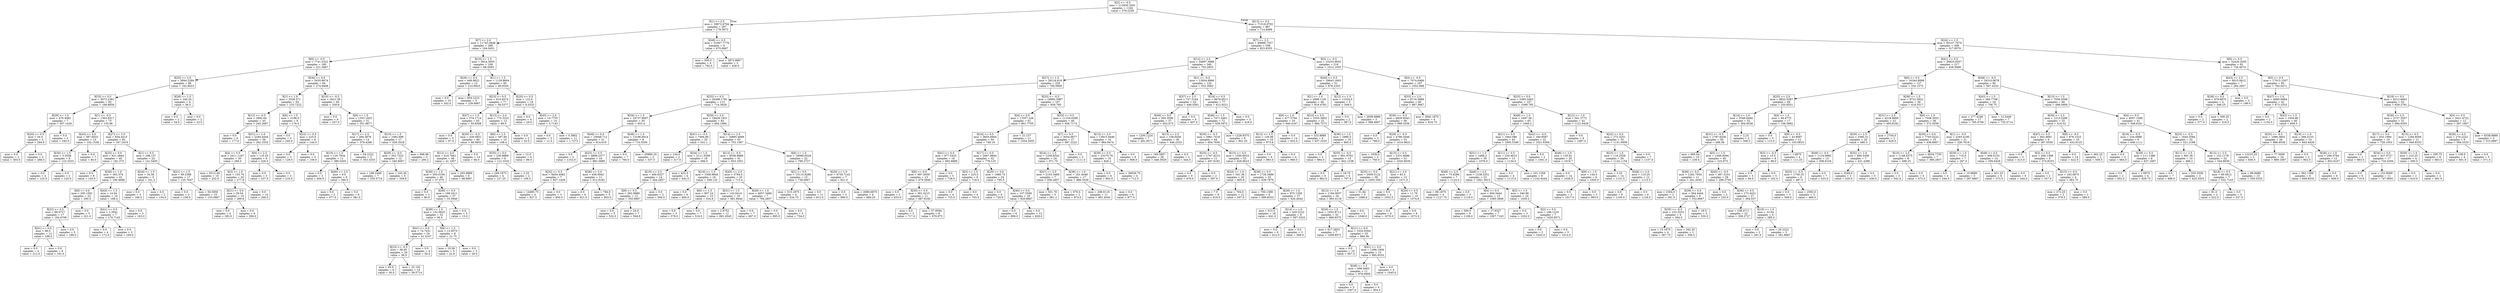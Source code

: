 digraph Tree {
node [shape=box] ;
0 [label="X[2] <= -0.5\nmse = 112830.3261\nsamples = 1164\nvalue = 578.2259"] ;
1 [label="X[1] <= 2.5\nmse = 19872.6704\nsamples = 297\nvalue = 179.3973"] ;
0 -> 1 [labeldistance=2.5, labelangle=45, headlabel="True"] ;
2 [label="X[7] <= 2.0\nmse = 11745.0848\nsamples = 288\nvalue = 164.0451"] ;
1 -> 2 ;
3 [label="X[0] <= -0.5\nmse = 7741.5322\nsamples = 180\nvalue = 221.3667"] ;
2 -> 3 ;
4 [label="X[25] <= 2.0\nmse = 3694.2284\nsamples = 86\nvalue = 162.8023"] ;
3 -> 4 ;
5 [label="X[33] <= 0.5\nmse = 3072.2381\nsamples = 82\nvalue = 168.8659"] ;
4 -> 5 ;
6 [label="X[29] <= 1.0\nmse = 470.4082\nsamples = 7\nvalue = 307.1429"] ;
5 -> 6 ;
7 [label="X[20] <= 0.5\nmse = 54.0\nsamples = 5\nvalue = 294.0"] ;
6 -> 7 ;
8 [label="mse = 0.0\nsamples = 2\nvalue = 303.0"] ;
7 -> 8 ;
9 [label="mse = 0.0\nsamples = 3\nvalue = 288.0"] ;
7 -> 9 ;
10 [label="mse = 0.0\nsamples = 2\nvalue = 340.0"] ;
6 -> 10 ;
11 [label="X[1] <= -0.5\nmse = 1363.9317\nsamples = 75\nvalue = 155.96"] ;
5 -> 11 ;
12 [label="X[43] <= 0.0\nmse = 387.0533\nsamples = 13\nvalue = 102.1538"] ;
11 -> 12 ;
13 [label="X[34] <= 1.5\nmse = 5.5556\nsamples = 6\nvalue = 123.3333"] ;
12 -> 13 ;
14 [label="mse = 0.0\nsamples = 4\nvalue = 125.0"] ;
13 -> 14 ;
15 [label="mse = 0.0\nsamples = 2\nvalue = 120.0"] ;
13 -> 15 ;
16 [label="mse = 0.0\nsamples = 7\nvalue = 84.0"] ;
12 -> 16 ;
17 [label="X[27] <= 2.5\nmse = 834.4415\nsamples = 62\nvalue = 167.2419"] ;
11 -> 17 ;
18 [label="X[25] <= 0.0\nmse = 621.4844\nsamples = 40\nvalue = 181.375"] ;
17 -> 18 ;
19 [label="mse = 0.0\nsamples = 8\nvalue = 145.0"] ;
18 -> 19 ;
20 [label="X[38] <= 1.0\nmse = 363.374\nsamples = 32\nvalue = 190.4688"] ;
18 -> 20 ;
21 [label="X[9] <= 0.0\nmse = 200.1591\nsamples = 22\nvalue = 200.5"] ;
20 -> 21 ;
22 [label="X[22] <= 0.5\nmse = 99.0727\nsamples = 17\nvalue = 194.4706"] ;
21 -> 22 ;
23 [label="X[41] <= 0.0\nmse = 98.0\nsamples = 12\nvalue = 198.0"] ;
22 -> 23 ;
24 [label="mse = 0.0\nsamples = 4\nvalue = 212.0"] ;
23 -> 24 ;
25 [label="mse = 0.0\nsamples = 8\nvalue = 191.0"] ;
23 -> 25 ;
26 [label="mse = 0.0\nsamples = 5\nvalue = 186.0"] ;
22 -> 26 ;
27 [label="mse = 0.0\nsamples = 5\nvalue = 221.0"] ;
21 -> 27 ;
28 [label="X[43] <= 1.5\nmse = 14.04\nsamples = 10\nvalue = 168.4"] ;
20 -> 28 ;
29 [label="X[41] <= 0.5\nmse = 2.2041\nsamples = 7\nvalue = 170.7143"] ;
28 -> 29 ;
30 [label="mse = 0.0\nsamples = 4\nvalue = 172.0"] ;
29 -> 30 ;
31 [label="mse = 0.0\nsamples = 3\nvalue = 169.0"] ;
29 -> 31 ;
32 [label="mse = 0.0\nsamples = 3\nvalue = 163.0"] ;
28 -> 32 ;
33 [label="X[1] <= 0.5\nmse = 198.157\nsamples = 22\nvalue = 141.5455"] ;
17 -> 33 ;
34 [label="X[44] <= 1.5\nmse = 34.56\nsamples = 5\nvalue = 161.2"] ;
33 -> 34 ;
35 [label="mse = 0.0\nsamples = 3\nvalue = 166.0"] ;
34 -> 35 ;
36 [label="mse = 0.0\nsamples = 2\nvalue = 154.0"] ;
34 -> 36 ;
37 [label="X[21] <= 1.5\nmse = 99.2388\nsamples = 17\nvalue = 135.7647"] ;
33 -> 37 ;
38 [label="mse = 0.0\nsamples = 2\nvalue = 156.0"] ;
37 -> 38 ;
39 [label="mse = 50.5956\nsamples = 15\nvalue = 133.0667"] ;
37 -> 39 ;
40 [label="X[28] <= 1.5\nmse = 240.25\nsamples = 4\nvalue = 38.5"] ;
4 -> 40 ;
41 [label="mse = 0.0\nsamples = 2\nvalue = 54.0"] ;
40 -> 41 ;
42 [label="mse = 0.0\nsamples = 2\nvalue = 23.0"] ;
40 -> 42 ;
43 [label="X[36] <= 0.0\nmse = 5435.6674\nsamples = 94\nvalue = 274.9468"] ;
3 -> 43 ;
44 [label="X[1] <= 1.0\nmse = 3526.571\nsamples = 54\nvalue = 233.7222"] ;
43 -> 44 ;
45 [label="X[12] <= -0.5\nmse = 2992.64\nsamples = 45\nvalue = 245.2667"] ;
44 -> 45 ;
46 [label="mse = 0.0\nsamples = 9\nvalue = 177.0"] ;
45 -> 46 ;
47 [label="X[31] <= 2.0\nmse = 2284.4444\nsamples = 36\nvalue = 262.3333"] ;
45 -> 47 ;
48 [label="X[4] <= 0.5\nmse = 2411.1167\nsamples = 30\nvalue = 269.5"] ;
47 -> 48 ;
49 [label="mse = 6512.49\nsamples = 10\nvalue = 252.9"] ;
48 -> 49 ;
50 [label="X[3] <= 1.0\nmse = 153.76\nsamples = 20\nvalue = 277.8"] ;
48 -> 50 ;
51 [label="X[21] <= 0.0\nmse = 29.04\nsamples = 10\nvalue = 289.6"] ;
50 -> 51 ;
52 [label="mse = 0.0\nsamples = 4\nvalue = 283.0"] ;
51 -> 52 ;
53 [label="mse = 0.0\nsamples = 6\nvalue = 294.0"] ;
51 -> 53 ;
54 [label="mse = 0.0\nsamples = 10\nvalue = 266.0"] ;
50 -> 54 ;
55 [label="X[6] <= 2.5\nmse = 110.25\nsamples = 6\nvalue = 226.5"] ;
47 -> 55 ;
56 [label="mse = 0.0\nsamples = 3\nvalue = 237.0"] ;
55 -> 56 ;
57 [label="mse = 0.0\nsamples = 3\nvalue = 216.0"] ;
55 -> 57 ;
58 [label="X[6] <= 1.5\nmse = 2198.0\nsamples = 9\nvalue = 176.0"] ;
44 -> 58 ;
59 [label="mse = 0.0\nsamples = 3\nvalue = 240.0"] ;
58 -> 59 ;
60 [label="X[22] <= 0.5\nmse = 225.0\nsamples = 6\nvalue = 144.0"] ;
58 -> 60 ;
61 [label="mse = 0.0\nsamples = 3\nvalue = 129.0"] ;
60 -> 61 ;
62 [label="mse = 0.0\nsamples = 3\nvalue = 159.0"] ;
60 -> 62 ;
63 [label="X[10] <= -0.5\nmse = 2621.39\nsamples = 40\nvalue = 330.6"] ;
43 -> 63 ;
64 [label="mse = 0.0\nsamples = 9\nvalue = 257.0"] ;
63 -> 64 ;
65 [label="X[6] <= 1.5\nmse = 1353.1925\nsamples = 31\nvalue = 351.9677"] ;
63 -> 65 ;
66 [label="X[17] <= 2.5\nmse = 294.3878\nsamples = 14\nvalue = 379.4286"] ;
65 -> 66 ;
67 [label="X[10] <= 1.5\nmse = 120.7934\nsamples = 11\nvalue = 386.5455"] ;
66 -> 67 ;
68 [label="mse = 0.0\nsamples = 3\nvalue = 404.0"] ;
67 -> 68 ;
69 [label="X[46] <= 2.5\nmse = 9.0\nsamples = 8\nvalue = 380.0"] ;
67 -> 69 ;
70 [label="mse = 9.0\nsamples = 2\nvalue = 377.0"] ;
69 -> 70 ;
71 [label="mse = 5.0\nsamples = 6\nvalue = 381.0"] ;
69 -> 71 ;
72 [label="mse = 64.2222\nsamples = 3\nvalue = 353.3333"] ;
66 -> 72 ;
73 [label="X[10] <= 1.5\nmse = 1092.699\nsamples = 17\nvalue = 329.3529"] ;
65 -> 73 ;
74 [label="X[29] <= -0.5\nmse = 352.7222\nsamples = 12\nvalue = 345.6667"] ;
73 -> 74 ;
75 [label="mse = 186.2449\nsamples = 7\nvalue = 335.5714"] ;
74 -> 75 ;
76 [label="mse = 243.36\nsamples = 5\nvalue = 359.8"] ;
74 -> 76 ;
77 [label="mse = 696.96\nsamples = 5\nvalue = 290.2"] ;
73 -> 77 ;
78 [label="X[10] <= 1.5\nmse = 3814.3055\nsamples = 108\nvalue = 68.5093"] ;
2 -> 78 ;
79 [label="X[26] <= 0.0\nmse = 448.9822\nsamples = 13\nvalue = 210.6923"] ;
78 -> 79 ;
80 [label="mse = 0.0\nsamples = 10\nvalue = 202.0"] ;
79 -> 80 ;
81 [label="mse = 854.2222\nsamples = 3\nvalue = 239.6667"] ;
79 -> 81 ;
82 [label="X[1] <= 1.5\nmse = 1129.8604\nsamples = 95\nvalue = 49.0526"] ;
78 -> 82 ;
83 [label="X[23] <= 0.5\nmse = 910.4574\nsamples = 77\nvalue = 58.3377"] ;
82 -> 83 ;
84 [label="X[47] <= 1.0\nmse = 574.1714\nsamples = 65\nvalue = 50.8308"] ;
83 -> 84 ;
85 [label="mse = 0.0\nsamples = 5\nvalue = 97.0"] ;
84 -> 85 ;
86 [label="X[29] <= -0.5\nmse = 429.5831\nsamples = 60\nvalue = 46.9833"] ;
84 -> 86 ;
87 [label="X[12] <= 0.0\nmse = 416.7661\nsamples = 46\nvalue = 41.1957"] ;
86 -> 87 ;
88 [label="X[39] <= 1.0\nmse = 305.0194\nsamples = 40\nvalue = 37.075"] ;
87 -> 88 ;
89 [label="mse = 0.0\nsamples = 3\nvalue = 80.0"] ;
88 -> 89 ;
90 [label="X[46] <= 0.5\nmse = 168.2411\nsamples = 37\nvalue = 33.5946"] ;
88 -> 90 ;
91 [label="X[38] <= 1.0\nmse = 132.0625\nsamples = 32\nvalue = 36.5"] ;
90 -> 91 ;
92 [label="X[41] <= 0.0\nmse = 74.7431\nsamples = 24\nvalue = 41.4167"] ;
91 -> 92 ;
93 [label="X[23] <= -0.5\nmse = 38.65\nsamples = 20\nvalue = 38.5"] ;
92 -> 93 ;
94 [label="mse = 45.0\nsamples = 6\nvalue = 36.0"] ;
93 -> 94 ;
95 [label="mse = 32.102\nsamples = 14\nvalue = 39.5714"] ;
93 -> 95 ;
96 [label="mse = 0.0\nsamples = 4\nvalue = 56.0"] ;
92 -> 96 ;
97 [label="X[6] <= 1.5\nmse = 13.9375\nsamples = 8\nvalue = 21.75"] ;
91 -> 97 ;
98 [label="mse = 19.36\nsamples = 5\nvalue = 22.8"] ;
97 -> 98 ;
99 [label="mse = 0.0\nsamples = 3\nvalue = 20.0"] ;
97 -> 99 ;
100 [label="mse = 0.0\nsamples = 5\nvalue = 15.0"] ;
90 -> 100 ;
101 [label="mse = 293.8889\nsamples = 6\nvalue = 68.6667"] ;
87 -> 101 ;
102 [label="mse = 0.0\nsamples = 14\nvalue = 66.0"] ;
86 -> 102 ;
103 [label="X[13] <= 2.0\nmse = 773.3333\nsamples = 12\nvalue = 99.0"] ;
83 -> 103 ;
104 [label="X[6] <= 1.5\nmse = 397.84\nsamples = 10\nvalue = 108.4"] ;
103 -> 104 ;
105 [label="X[35] <= 0.0\nmse = 236.8889\nsamples = 6\nvalue = 121.3333"] ;
104 -> 105 ;
106 [label="mse = 249.1875\nsamples = 4\nvalue = 127.25"] ;
105 -> 106 ;
107 [label="mse = 2.25\nsamples = 2\nvalue = 109.5"] ;
105 -> 107 ;
108 [label="mse = 12.0\nsamples = 4\nvalue = 89.0"] ;
104 -> 108 ;
109 [label="mse = 0.0\nsamples = 2\nvalue = 52.0"] ;
103 -> 109 ;
110 [label="X[20] <= 0.5\nmse = 122.0\nsamples = 18\nvalue = 9.3333"] ;
82 -> 110 ;
111 [label="mse = 0.0\nsamples = 4\nvalue = 29.0"] ;
110 -> 111 ;
112 [label="X[45] <= 2.0\nmse = 14.7755\nsamples = 14\nvalue = 3.7143"] ;
110 -> 112 ;
113 [label="mse = 0.0\nsamples = 3\nvalue = 11.0"] ;
112 -> 113 ;
114 [label="mse = 0.3802\nsamples = 11\nvalue = 1.7273"] ;
112 -> 114 ;
115 [label="X[49] <= 0.5\nmse = 31067.7778\nsamples = 9\nvalue = 670.6667"] ;
1 -> 115 ;
116 [label="mse = 500.0\nsamples = 6\nvalue = 792.0"] ;
115 -> 116 ;
117 [label="mse = 3872.6667\nsamples = 3\nvalue = 428.0"] ;
115 -> 117 ;
118 [label="X[13] <= 0.5\nmse = 71518.9702\nsamples = 867\nvalue = 714.8489"] ;
0 -> 118 [labeldistance=2.5, labelangle=-45, headlabel="False"] ;
119 [label="X[7] <= 2.5\nmse = 49986.7557\nsamples = 558\nvalue = 823.9355"] ;
118 -> 119 ;
120 [label="X[12] <= 2.5\nmse = 34997.3686\nsamples = 340\nvalue = 703.2853"] ;
119 -> 120 ;
121 [label="X[27] <= 1.5\nmse = 28124.819\nsamples = 220\nvalue = 785.0909"] ;
120 -> 121 ;
122 [label="X[25] <= 0.5\nmse = 26496.1781\nsamples = 113\nvalue = 714.3628"] ;
121 -> 122 ;
123 [label="X[34] <= 1.5\nmse = 19737.9067\nsamples = 30\nvalue = 853.4"] ;
122 -> 123 ;
124 [label="X[48] <= 0.0\nmse = 10048.712\nsamples = 21\nvalue = 914.619"] ;
123 -> 124 ;
125 [label="mse = 0.0\nsamples = 3\nvalue = 1102.0"] ;
124 -> 125 ;
126 [label="X[23] <= 0.5\nmse = 4896.2377\nsamples = 18\nvalue = 883.3889"] ;
124 -> 126 ;
127 [label="X[32] <= 0.5\nmse = 8404.4082\nsamples = 7\nvalue = 837.1429"] ;
126 -> 127 ;
128 [label="mse = 14490.75\nsamples = 4\nvalue = 827.5"] ;
127 -> 128 ;
129 [label="mse = 0.0\nsamples = 3\nvalue = 850.0"] ;
127 -> 129 ;
130 [label="X[36] <= 2.0\nmse = 436.6942\nsamples = 11\nvalue = 912.8182"] ;
126 -> 130 ;
131 [label="mse = 0.0\nsamples = 6\nvalue = 921.0"] ;
130 -> 131 ;
132 [label="mse = 784.0\nsamples = 5\nvalue = 903.0"] ;
130 -> 132 ;
133 [label="X[49] <= 1.0\nmse = 13196.6914\nsamples = 9\nvalue = 710.5556"] ;
123 -> 133 ;
134 [label="mse = 0.0\nsamples = 7\nvalue = 760.0"] ;
133 -> 134 ;
135 [label="mse = 20880.25\nsamples = 2\nvalue = 537.5"] ;
133 -> 135 ;
136 [label="X[29] <= 2.0\nmse = 19426.1931\nsamples = 83\nvalue = 664.1084"] ;
122 -> 136 ;
137 [label="X[41] <= -0.5\nmse = 7494.89\nsamples = 20\nvalue = 541.1"] ;
136 -> 137 ;
138 [label="mse = 144.0\nsamples = 2\nvalue = 317.0"] ;
137 -> 138 ;
139 [label="X[34] <= 1.5\nmse = 2111.5556\nsamples = 18\nvalue = 566.0"] ;
137 -> 139 ;
140 [label="X[19] <= 2.5\nmse = 469.6327\nsamples = 14\nvalue = 544.2857"] ;
139 -> 140 ;
141 [label="X[9] <= 0.5\nmse = 262.8889\nsamples = 12\nvalue = 550.6667"] ;
140 -> 141 ;
142 [label="mse = 0.0\nsamples = 5\nvalue = 532.0"] ;
141 -> 142 ;
143 [label="mse = 24.0\nsamples = 7\nvalue = 564.0"] ;
141 -> 143 ;
144 [label="mse = 0.0\nsamples = 2\nvalue = 506.0"] ;
140 -> 144 ;
145 [label="mse = 432.0\nsamples = 4\nvalue = 642.0"] ;
139 -> 145 ;
146 [label="X[14] <= 2.0\nmse = 16885.4669\nsamples = 63\nvalue = 703.1587"] ;
136 -> 146 ;
147 [label="X[13] <= -0.5\nmse = 8558.8888\nsamples = 41\nvalue = 653.1951"] ;
146 -> 147 ;
148 [label="X[19] <= 1.0\nmse = 1506.9844\nsamples = 16\nvalue = 559.125"] ;
147 -> 148 ;
149 [label="mse = 0.0\nsamples = 6\nvalue = 600.0"] ;
148 -> 149 ;
150 [label="X[6] <= 1.5\nmse = 807.24\nsamples = 10\nvalue = 534.6"] ;
148 -> 150 ;
151 [label="mse = 0.0\nsamples = 3\nvalue = 578.0"] ;
150 -> 151 ;
152 [label="mse = 0.0\nsamples = 7\nvalue = 516.0"] ;
150 -> 152 ;
153 [label="X[45] <= 2.0\nmse = 3784.0\nsamples = 25\nvalue = 713.4"] ;
147 -> 153 ;
154 [label="X[31] <= 1.5\nmse = 143.9414\nsamples = 18\nvalue = 681.9444"] ;
153 -> 154 ;
155 [label="mse = 2.9752\nsamples = 11\nvalue = 691.4545"] ;
154 -> 155 ;
156 [label="mse = 0.0\nsamples = 7\nvalue = 667.0"] ;
154 -> 156 ;
157 [label="X[49] <= 1.0\nmse = 4057.3469\nsamples = 7\nvalue = 794.2857"] ;
153 -> 157 ;
158 [label="mse = 0.0\nsamples = 2\nvalue = 895.0"] ;
157 -> 158 ;
159 [label="mse = 0.0\nsamples = 5\nvalue = 754.0"] ;
157 -> 159 ;
160 [label="X[6] <= 1.5\nmse = 19080.6529\nsamples = 22\nvalue = 796.2727"] ;
146 -> 160 ;
161 [label="X[1] <= 0.0\nmse = 15115.9289\nsamples = 15\nvalue = 738.0667"] ;
160 -> 161 ;
162 [label="mse = 315.1875\nsamples = 4\nvalue = 534.75"] ;
161 -> 162 ;
163 [label="mse = 0.0\nsamples = 11\nvalue = 812.0"] ;
161 -> 163 ;
164 [label="X[20] <= 1.0\nmse = 4759.7143\nsamples = 7\nvalue = 921.0"] ;
160 -> 164 ;
165 [label="mse = 0.0\nsamples = 3\nvalue = 990.0"] ;
164 -> 165 ;
166 [label="mse = 2080.6875\nsamples = 4\nvalue = 869.25"] ;
164 -> 166 ;
167 [label="X[25] <= -0.5\nmse = 18982.5987\nsamples = 107\nvalue = 859.785"] ;
121 -> 167 ;
168 [label="X[4] <= 0.0\nmse = 17057.226\nsamples = 61\nvalue = 801.7705"] ;
167 -> 168 ;
169 [label="X[24] <= 0.5\nmse = 3655.6944\nsamples = 50\nvalue = 746.16"] ;
168 -> 169 ;
170 [label="X[41] <= 0.0\nmse = 977.5432\nsamples = 18\nvalue = 692.8889"] ;
169 -> 170 ;
171 [label="X[9] <= 0.0\nmse = 697.0059\nsamples = 13\nvalue = 679.3846"] ;
170 -> 171 ;
172 [label="mse = 0.0\nsamples = 2\nvalue = 633.0"] ;
171 -> 172 ;
173 [label="X[35] <= 0.5\nmse = 361.4215\nsamples = 11\nvalue = 687.8182"] ;
171 -> 173 ;
174 [label="mse = 0.0\nsamples = 3\nvalue = 717.0"] ;
173 -> 174 ;
175 [label="mse = 57.8594\nsamples = 8\nvalue = 676.875"] ;
173 -> 175 ;
176 [label="mse = 0.0\nsamples = 5\nvalue = 728.0"] ;
170 -> 176 ;
177 [label="X[17] <= 0.5\nmse = 2667.9844\nsamples = 32\nvalue = 776.125"] ;
169 -> 177 ;
178 [label="X[3] <= 1.5\nmse = 225.0\nsamples = 8\nvalue = 718.0"] ;
177 -> 178 ;
179 [label="mse = 0.0\nsamples = 4\nvalue = 733.0"] ;
178 -> 179 ;
180 [label="mse = 0.0\nsamples = 4\nvalue = 703.0"] ;
178 -> 180 ;
181 [label="X[29] <= 0.0\nmse = 1980.75\nsamples = 24\nvalue = 795.5"] ;
177 -> 181 ;
182 [label="mse = 0.0\nsamples = 6\nvalue = 720.0"] ;
181 -> 182 ;
183 [label="X[40] <= 0.5\nmse = 107.5556\nsamples = 18\nvalue = 820.6667"] ;
181 -> 183 ;
184 [label="mse = 0.0\nsamples = 6\nvalue = 806.0"] ;
183 -> 184 ;
185 [label="mse = 0.0\nsamples = 12\nvalue = 828.0"] ;
183 -> 185 ;
186 [label="mse = 21.157\nsamples = 11\nvalue = 1054.5455"] ;
168 -> 186 ;
187 [label="X[33] <= 0.5\nmse = 11154.0288\nsamples = 46\nvalue = 936.7174"] ;
167 -> 187 ;
188 [label="X[7] <= 0.5\nmse = 3034.9877\nsamples = 27\nvalue = 987.2222"] ;
187 -> 188 ;
189 [label="X[24] <= 1.5\nmse = 1259.8542\nsamples = 24\nvalue = 971.75"] ;
188 -> 189 ;
190 [label="X[47] <= 2.5\nmse = 2103.3469\nsamples = 7\nvalue = 936.2857"] ;
189 -> 190 ;
191 [label="mse = 501.76\nsamples = 5\nvalue = 961.2"] ;
190 -> 191 ;
192 [label="mse = 676.0\nsamples = 2\nvalue = 874.0"] ;
190 -> 192 ;
193 [label="X[38] <= 1.0\nmse = 181.4048\nsamples = 17\nvalue = 986.3529"] ;
189 -> 193 ;
194 [label="mse = 206.6116\nsamples = 11\nvalue = 991.4545"] ;
193 -> 194 ;
195 [label="mse = 0.0\nsamples = 6\nvalue = 977.0"] ;
193 -> 195 ;
196 [label="mse = 0.0\nsamples = 3\nvalue = 1111.0"] ;
188 -> 196 ;
197 [label="X[15] <= 2.0\nmse = 13915.9446\nsamples = 19\nvalue = 864.9474"] ;
187 -> 197 ;
198 [label="X[39] <= 0.5\nmse = 23270.76\nsamples = 10\nvalue = 826.2"] ;
197 -> 198 ;
199 [label="mse = 0.0\nsamples = 6\nvalue = 902.0"] ;
198 -> 199 ;
200 [label="mse = 36630.75\nsamples = 4\nvalue = 712.5"] ;
198 -> 200 ;
201 [label="mse = 0.0\nsamples = 9\nvalue = 908.0"] ;
197 -> 201 ;
202 [label="X[1] <= -0.5\nmse = 12834.9966\nsamples = 120\nvalue = 553.3083"] ;
120 -> 202 ;
203 [label="X[37] <= 2.5\nmse = 727.3164\nsamples = 43\nvalue = 446.5581"] ;
202 -> 203 ;
204 [label="X[49] <= 0.5\nmse = 550.3506\nsamples = 37\nvalue = 452.973"] ;
203 -> 204 ;
205 [label="mse = 1200.1224\nsamples = 7\nvalue = 481.8571"] ;
204 -> 205 ;
206 [label="X[15] <= 2.0\nmse = 158.6456\nsamples = 30\nvalue = 446.2333"] ;
204 -> 206 ;
207 [label="mse = 169.5957\nsamples = 28\nvalue = 446.3929"] ;
206 -> 207 ;
208 [label="mse = 0.0\nsamples = 2\nvalue = 444.0"] ;
206 -> 208 ;
209 [label="mse = 0.0\nsamples = 6\nvalue = 407.0"] ;
203 -> 209 ;
210 [label="X[18] <= 0.5\nmse = 9678.8511\nsamples = 77\nvalue = 612.9221"] ;
202 -> 210 ;
211 [label="X[48] <= 1.5\nmse = 7471.0461\nsamples = 72\nvalue = 626.5972"] ;
210 -> 211 ;
212 [label="X[30] <= -0.5\nmse = 3961.7419\nsamples = 64\nvalue = 604.7656"] ;
211 -> 212 ;
213 [label="X[25] <= -0.5\nmse = 1767.4215\nsamples = 11\nvalue = 497.8182"] ;
212 -> 213 ;
214 [label="mse = 0.0\nsamples = 9\nvalue = 478.0"] ;
213 -> 214 ;
215 [label="mse = 0.0\nsamples = 2\nvalue = 587.0"] ;
213 -> 215 ;
216 [label="X[15] <= 0.5\nmse = 1550.6023\nsamples = 53\nvalue = 626.9623"] ;
212 -> 216 ;
217 [label="X[24] <= 1.0\nmse = 541.36\nsamples = 20\nvalue = 605.8"] ;
216 -> 217 ;
218 [label="mse = 7.0\nsamples = 8\nvalue = 619.0"] ;
217 -> 218 ;
219 [label="mse = 704.0\nsamples = 12\nvalue = 597.0"] ;
217 -> 219 ;
220 [label="X[38] <= 0.5\nmse = 1726.3489\nsamples = 33\nvalue = 639.7879"] ;
216 -> 220 ;
221 [label="mse = 700.1389\nsamples = 6\nvalue = 699.8333"] ;
220 -> 221 ;
222 [label="X[28] <= 1.0\nmse = 975.1358\nsamples = 27\nvalue = 626.4444"] ;
220 -> 222 ;
223 [label="mse = 612.0\nsamples = 18\nvalue = 641.0"] ;
222 -> 223 ;
224 [label="X[14] <= 1.0\nmse = 430.2222\nsamples = 9\nvalue = 597.3333"] ;
222 -> 224 ;
225 [label="mse = 0.0\nsamples = 6\nvalue = 612.0"] ;
224 -> 225 ;
226 [label="mse = 0.0\nsamples = 3\nvalue = 568.0"] ;
224 -> 226 ;
227 [label="mse = 1228.9375\nsamples = 8\nvalue = 801.25"] ;
211 -> 227 ;
228 [label="mse = 0.0\nsamples = 5\nvalue = 416.0"] ;
210 -> 228 ;
229 [label="X[3] <= -0.5\nmse = 15253.9935\nsamples = 218\nvalue = 1012.1055"] ;
119 -> 229 ;
230 [label="X[40] <= 0.5\nmse = 18643.1603\nsamples = 51\nvalue = 878.2353"] ;
229 -> 230 ;
231 [label="X[1] <= 1.0\nmse = 2898.1191\nsamples = 46\nvalue = 918.4783"] ;
230 -> 231 ;
232 [label="X[9] <= 1.0\nmse = 477.5764\nsamples = 24\nvalue = 949.4167"] ;
231 -> 232 ;
233 [label="X[12] <= 1.5\nmse = 126.96\nsamples = 10\nvalue = 973.8"] ;
232 -> 233 ;
234 [label="mse = 0.0\nsamples = 6\nvalue = 983.0"] ;
233 -> 234 ;
235 [label="mse = 0.0\nsamples = 4\nvalue = 960.0"] ;
233 -> 235 ;
236 [label="mse = 0.0\nsamples = 14\nvalue = 932.0"] ;
232 -> 236 ;
237 [label="X[10] <= 0.5\nmse = 3355.3802\nsamples = 22\nvalue = 884.7273"] ;
231 -> 237 ;
238 [label="mse = 533.8889\nsamples = 6\nvalue = 937.3333"] ;
237 -> 238 ;
239 [label="X[36] <= 1.5\nmse = 2986.5\nsamples = 16\nvalue = 865.0"] ;
237 -> 239 ;
240 [label="mse = 0.0\nsamples = 3\nvalue = 964.0"] ;
239 -> 240 ;
241 [label="X[35] <= -0.5\nmse = 891.9763\nsamples = 13\nvalue = 842.1538"] ;
239 -> 241 ;
242 [label="mse = 0.0\nsamples = 9\nvalue = 862.0"] ;
241 -> 242 ;
243 [label="mse = 18.75\nsamples = 4\nvalue = 797.5"] ;
241 -> 243 ;
244 [label="X[12] <= 1.5\nmse = 11524.0\nsamples = 5\nvalue = 508.0"] ;
230 -> 244 ;
245 [label="mse = 0.0\nsamples = 2\nvalue = 387.0"] ;
244 -> 245 ;
246 [label="mse = 2938.8889\nsamples = 3\nvalue = 588.6667"] ;
244 -> 246 ;
247 [label="X[4] <= -0.5\nmse = 7074.6466\nsamples = 167\nvalue = 1052.988"] ;
229 -> 247 ;
248 [label="X[33] <= 2.0\nmse = 8716.3989\nsamples = 60\nvalue = 987.3667"] ;
247 -> 248 ;
249 [label="X[39] <= -0.5\nmse = 6829.6043\nsamples = 56\nvalue = 999.5536"] ;
248 -> 249 ;
250 [label="mse = 0.0\nsamples = 3\nvalue = 798.0"] ;
249 -> 250 ;
251 [label="X[29] <= -0.5\nmse = 4786.5646\nsamples = 53\nvalue = 1010.9623"] ;
249 -> 251 ;
252 [label="mse = 1936.0\nsamples = 2\nvalue = 760.0"] ;
251 -> 252 ;
253 [label="X[15] <= 0.5\nmse = 2331.6086\nsamples = 51\nvalue = 1020.8039"] ;
251 -> 253 ;
254 [label="X[25] <= 0.0\nmse = 2009.5122\nsamples = 39\nvalue = 1005.359"] ;
253 -> 254 ;
255 [label="X[12] <= 1.0\nmse = 1184.0657\nsamples = 34\nvalue = 993.4118"] ;
254 -> 255 ;
256 [label="X[26] <= 1.0\nmse = 1052.8711\nsamples = 32\nvalue = 989.9375"] ;
255 -> 256 ;
257 [label="mse = 617.2653\nsamples = 7\nvalue = 1009.8571"] ;
256 -> 257 ;
258 [label="X[21] <= 0.0\nmse = 1032.6304\nsamples = 25\nvalue = 984.36"] ;
256 -> 258 ;
259 [label="mse = 0.0\nsamples = 10\nvalue = 967.0"] ;
258 -> 259 ;
260 [label="X[41] <= 0.0\nmse = 1386.1956\nsamples = 15\nvalue = 995.9333"] ;
258 -> 260 ;
261 [label="X[48] <= 1.5\nmse = 696.4463\nsamples = 11\nvalue = 978.0909"] ;
260 -> 261 ;
262 [label="mse = 0.0\nsamples = 5\nvalue = 1007.0"] ;
261 -> 262 ;
263 [label="mse = 0.0\nsamples = 6\nvalue = 954.0"] ;
261 -> 263 ;
264 [label="mse = 0.0\nsamples = 4\nvalue = 1045.0"] ;
260 -> 264 ;
265 [label="mse = 0.0\nsamples = 2\nvalue = 1049.0"] ;
255 -> 265 ;
266 [label="mse = 51.84\nsamples = 5\nvalue = 1086.6"] ;
254 -> 266 ;
267 [label="X[21] <= 2.0\nmse = 83.5\nsamples = 12\nvalue = 1071.0"] ;
253 -> 267 ;
268 [label="mse = 9.0\nsamples = 2\nvalue = 1052.0"] ;
267 -> 268 ;
269 [label="X[29] <= 0.5\nmse = 11.76\nsamples = 10\nvalue = 1074.8"] ;
267 -> 269 ;
270 [label="mse = 0.0\nsamples = 4\nvalue = 1079.0"] ;
269 -> 270 ;
271 [label="mse = 0.0\nsamples = 6\nvalue = 1072.0"] ;
269 -> 271 ;
272 [label="mse = 3942.1875\nsamples = 4\nvalue = 816.75"] ;
248 -> 272 ;
273 [label="X[25] <= 0.0\nmse = 2385.3463\nsamples = 107\nvalue = 1089.785"] ;
247 -> 273 ;
274 [label="X[49] <= 1.0\nmse = 2497.36\nsamples = 65\nvalue = 1069.2"] ;
273 -> 274 ;
275 [label="X[21] <= 0.0\nmse = 1943.086\nsamples = 43\nvalue = 1093.5349"] ;
274 -> 275 ;
276 [label="X[31] <= 1.5\nmse = 1668.2\nsamples = 30\nvalue = 1076.0"] ;
275 -> 276 ;
277 [label="X[48] <= 2.5\nmse = 75.4286\nsamples = 7\nvalue = 1124.0"] ;
276 -> 277 ;
278 [label="mse = 99.1875\nsamples = 4\nvalue = 1127.75"] ;
277 -> 278 ;
279 [label="mse = 0.0\nsamples = 3\nvalue = 1119.0"] ;
277 -> 279 ;
280 [label="X[48] <= 2.5\nmse = 1238.3251\nsamples = 23\nvalue = 1061.3913"] ;
276 -> 280 ;
281 [label="X[4] <= 0.5\nmse = 604.5444\nsamples = 13\nvalue = 1085.3846"] ;
280 -> 281 ;
282 [label="mse = 500.0\nsamples = 6\nvalue = 1106.0"] ;
281 -> 282 ;
283 [label="mse = 17.6327\nsamples = 7\nvalue = 1067.7143"] ;
281 -> 283 ;
284 [label="X[3] <= 1.5\nmse = 340.96\nsamples = 10\nvalue = 1030.2"] ;
280 -> 284 ;
285 [label="mse = 0.0\nsamples = 3\nvalue = 1052.0"] ;
284 -> 285 ;
286 [label="X[2] <= 0.5\nmse = 196.1224\nsamples = 7\nvalue = 1020.8571"] ;
284 -> 286 ;
287 [label="mse = 0.0\nsamples = 2\nvalue = 1043.0"] ;
286 -> 287 ;
288 [label="mse = 0.0\nsamples = 5\nvalue = 1012.0"] ;
286 -> 288 ;
289 [label="X[11] <= 0.5\nmse = 230.4615\nsamples = 13\nvalue = 1134.0"] ;
275 -> 289 ;
290 [label="mse = 0.0\nsamples = 4\nvalue = 1115.0"] ;
289 -> 290 ;
291 [label="mse = 101.1358\nsamples = 9\nvalue = 1142.4444"] ;
289 -> 291 ;
292 [label="X[42] <= -0.5\nmse = 160.9587\nsamples = 22\nvalue = 1021.6364"] ;
274 -> 292 ;
293 [label="mse = 0.0\nsamples = 2\nvalue = 1041.0"] ;
292 -> 293 ;
294 [label="X[48] <= 2.0\nmse = 135.81\nsamples = 20\nvalue = 1019.7"] ;
292 -> 294 ;
295 [label="mse = 0.0\nsamples = 14\nvalue = 1026.0"] ;
294 -> 295 ;
296 [label="X[9] <= 1.5\nmse = 144.0\nsamples = 6\nvalue = 1005.0"] ;
294 -> 296 ;
297 [label="mse = 0.0\nsamples = 3\nvalue = 1017.0"] ;
296 -> 297 ;
298 [label="mse = 0.0\nsamples = 3\nvalue = 993.0"] ;
296 -> 298 ;
299 [label="X[12] <= 1.0\nmse = 541.2772\nsamples = 42\nvalue = 1121.6429"] ;
273 -> 299 ;
300 [label="mse = 0.0\nsamples = 9\nvalue = 1087.0"] ;
299 -> 300 ;
301 [label="X[22] <= 0.0\nmse = 272.3251\nsamples = 33\nvalue = 1131.0909"] ;
299 -> 301 ;
302 [label="X[23] <= 1.5\nmse = 116.2559\nsamples = 26\nvalue = 1124.1154"] ;
301 -> 302 ;
303 [label="mse = 3.25\nsamples = 14\nvalue = 1131.5"] ;
302 -> 303 ;
304 [label="X[48] <= 2.0\nmse = 110.25\nsamples = 12\nvalue = 1115.5"] ;
302 -> 304 ;
305 [label="mse = 0.0\nsamples = 6\nvalue = 1105.0"] ;
304 -> 305 ;
306 [label="mse = 0.0\nsamples = 6\nvalue = 1126.0"] ;
304 -> 306 ;
307 [label="mse = 0.0\nsamples = 7\nvalue = 1157.0"] ;
301 -> 307 ;
308 [label="X[24] <= 1.5\nmse = 50107.7079\nsamples = 309\nvalue = 517.8576"] ;
118 -> 308 ;
309 [label="X[41] <= 0.5\nmse = 30825.6557\nsamples = 217\nvalue = 428.5668"] ;
308 -> 309 ;
310 [label="X[0] <= 0.5\nmse = 16344.8098\nsamples = 127\nvalue = 330.1575"] ;
309 -> 310 ;
311 [label="X[25] <= 2.5\nmse = 9822.5587\nsamples = 69\nvalue = 255.8551"] ;
310 -> 311 ;
312 [label="X[14] <= 2.0\nmse = 3348.6494\nsamples = 52\nvalue = 304.6538"] ;
311 -> 312 ;
313 [label="X[31] <= -0.5\nmse = 1787.6436\nsamples = 50\nvalue = 296.58"] ;
312 -> 313 ;
314 [label="mse = 665.64\nsamples = 10\nvalue = 239.4"] ;
313 -> 314 ;
315 [label="X[5] <= 1.5\nmse = 1046.4094\nsamples = 40\nvalue = 310.875"] ;
313 -> 315 ;
316 [label="X[49] <= 0.0\nmse = 1282.7934\nsamples = 11\nvalue = 341.4545"] ;
315 -> 316 ;
317 [label="mse = 2304.0\nsamples = 2\nvalue = 291.0"] ;
316 -> 317 ;
318 [label="X[39] <= 0.5\nmse = 364.4444\nsamples = 9\nvalue = 352.6667"] ;
316 -> 318 ;
319 [label="X[35] <= -0.5\nmse = 152.3333\nsamples = 6\nvalue = 364.0"] ;
318 -> 319 ;
320 [label="mse = 15.1875\nsamples = 4\nvalue = 367.75"] ;
319 -> 320 ;
321 [label="mse = 342.25\nsamples = 2\nvalue = 356.5"] ;
319 -> 321 ;
322 [label="mse = 18.0\nsamples = 3\nvalue = 330.0"] ;
318 -> 322 ;
323 [label="X[45] <= -0.5\nmse = 467.5101\nsamples = 29\nvalue = 299.2759"] ;
315 -> 323 ;
324 [label="mse = 0.0\nsamples = 2\nvalue = 235.0"] ;
323 -> 324 ;
325 [label="X[36] <= 0.5\nmse = 173.4431\nsamples = 27\nvalue = 304.037"] ;
323 -> 325 ;
326 [label="mse = 108.4711\nsamples = 22\nvalue = 308.2727"] ;
325 -> 326 ;
327 [label="X[19] <= 1.0\nmse = 33.04\nsamples = 5\nvalue = 285.4"] ;
325 -> 327 ;
328 [label="mse = 0.0\nsamples = 2\nvalue = 291.0"] ;
327 -> 328 ;
329 [label="mse = 20.2222\nsamples = 3\nvalue = 281.6667"] ;
327 -> 329 ;
330 [label="mse = 2.25\nsamples = 2\nvalue = 506.5"] ;
312 -> 330 ;
331 [label="X[4] <= 1.5\nmse = 60.4775\nsamples = 17\nvalue = 106.5882"] ;
311 -> 331 ;
332 [label="mse = 0.0\nsamples = 5\nvalue = 115.0"] ;
331 -> 332 ;
333 [label="X[9] <= -0.5\nmse = 43.9097\nsamples = 12\nvalue = 103.0833"] ;
331 -> 333 ;
334 [label="X[3] <= -0.5\nmse = 15.0\nsamples = 8\nvalue = 99.0"] ;
333 -> 334 ;
335 [label="mse = 0.0\nsamples = 3\nvalue = 94.0"] ;
334 -> 335 ;
336 [label="mse = 0.0\nsamples = 5\nvalue = 102.0"] ;
334 -> 336 ;
337 [label="mse = 1.6875\nsamples = 4\nvalue = 111.25"] ;
333 -> 337 ;
338 [label="X[38] <= 1.5\nmse = 9722.5922\nsamples = 58\nvalue = 418.5517"] ;
310 -> 338 ;
339 [label="X[31] <= 2.5\nmse = 4218.9669\nsamples = 22\nvalue = 493.8182"] ;
338 -> 339 ;
340 [label="X[30] <= 2.5\nmse = 2360.31\nsamples = 20\nvalue = 480.3"] ;
339 -> 340 ;
341 [label="X[49] <= 0.5\nmse = 1124.6982\nsamples = 13\nvalue = 506.6154"] ;
340 -> 341 ;
342 [label="X[25] <= -0.5\nmse = 1758.25\nsamples = 6\nvalue = 487.5"] ;
341 -> 342 ;
343 [label="mse = 0.0\nsamples = 3\nvalue = 509.0"] ;
342 -> 343 ;
344 [label="mse = 2592.0\nsamples = 3\nvalue = 466.0"] ;
342 -> 344 ;
345 [label="mse = 0.0\nsamples = 7\nvalue = 523.0"] ;
341 -> 345 ;
346 [label="X[32] <= 1.0\nmse = 980.5306\nsamples = 7\nvalue = 431.4286"] ;
340 -> 346 ;
347 [label="mse = 3249.0\nsamples = 2\nvalue = 420.0"] ;
346 -> 347 ;
348 [label="mse = 0.0\nsamples = 5\nvalue = 436.0"] ;
346 -> 348 ;
349 [label="mse = 2704.0\nsamples = 2\nvalue = 629.0"] ;
339 -> 349 ;
350 [label="X[6] <= 1.5\nmse = 7508.3025\nsamples = 36\nvalue = 372.5556"] ;
338 -> 350 ;
351 [label="X[30] <= 0.0\nmse = 7763.0222\nsamples = 15\nvalue = 436.6667"] ;
350 -> 351 ;
352 [label="X[10] <= 2.0\nmse = 1148.4375\nsamples = 8\nvalue = 498.25"] ;
351 -> 352 ;
353 [label="mse = 0.0\nsamples = 3\nvalue = 542.0"] ;
352 -> 353 ;
354 [label="mse = 0.0\nsamples = 5\nvalue = 472.0"] ;
352 -> 354 ;
355 [label="mse = 6034.7755\nsamples = 7\nvalue = 366.2857"] ;
351 -> 355 ;
356 [label="X[1] <= -0.5\nmse = 2293.4195\nsamples = 21\nvalue = 326.7619"] ;
350 -> 356 ;
357 [label="X[29] <= 1.0\nmse = 710.0\nsamples = 7\nvalue = 267.0"] ;
356 -> 357 ;
358 [label="mse = 0.0\nsamples = 4\nvalue = 244.0"] ;
357 -> 358 ;
359 [label="mse = 10.8889\nsamples = 3\nvalue = 297.6667"] ;
357 -> 359 ;
360 [label="X[49] <= 0.5\nmse = 406.5153\nsamples = 14\nvalue = 356.6429"] ;
356 -> 360 ;
361 [label="mse = 451.25\nsamples = 6\nvalue = 373.5"] ;
360 -> 361 ;
362 [label="mse = 0.0\nsamples = 8\nvalue = 344.0"] ;
360 -> 362 ;
363 [label="X[48] <= -0.5\nmse = 18310.0678\nsamples = 90\nvalue = 567.4333"] ;
309 -> 363 ;
364 [label="X[43] <= 1.5\nmse = 384.7708\nsamples = 24\nvalue = 756.75"] ;
363 -> 364 ;
365 [label="mse = 277.4256\nsamples = 17\nvalue = 765.4706"] ;
364 -> 365 ;
366 [label="mse = 12.2449\nsamples = 7\nvalue = 735.5714"] ;
364 -> 366 ;
367 [label="X[13] <= 1.5\nmse = 7056.0599\nsamples = 66\nvalue = 498.5909"] ;
363 -> 367 ;
368 [label="X[30] <= 2.5\nmse = 1213.5296\nsamples = 25\nvalue = 416.52"] ;
367 -> 368 ;
369 [label="X[47] <= 0.5\nmse = 502.4691\nsamples = 9\nvalue = 387.5556"] ;
368 -> 369 ;
370 [label="mse = 0.0\nsamples = 3\nvalue = 413.0"] ;
369 -> 370 ;
371 [label="X[3] <= 0.5\nmse = 268.1389\nsamples = 6\nvalue = 374.8333"] ;
369 -> 371 ;
372 [label="mse = 0.0\nsamples = 2\nvalue = 357.0"] ;
371 -> 372 ;
373 [label="X[15] <= 0.5\nmse = 163.6875\nsamples = 4\nvalue = 383.75"] ;
371 -> 373 ;
374 [label="mse = 272.25\nsamples = 2\nvalue = 378.5"] ;
373 -> 374 ;
375 [label="mse = 0.0\nsamples = 2\nvalue = 389.0"] ;
373 -> 375 ;
376 [label="X[8] <= -0.5\nmse = 876.1523\nsamples = 16\nvalue = 432.8125"] ;
368 -> 376 ;
377 [label="mse = 0.0\nsamples = 14\nvalue = 422.0"] ;
376 -> 377 ;
378 [label="mse = 462.25\nsamples = 2\nvalue = 508.5"] ;
376 -> 378 ;
379 [label="X[4] <= 0.5\nmse = 4007.1588\nsamples = 41\nvalue = 548.6341"] ;
367 -> 379 ;
380 [label="X[16] <= -0.5\nmse = 234.0988\nsamples = 9\nvalue = 646.1111"] ;
379 -> 380 ;
381 [label="mse = 0.0\nsamples = 3\nvalue = 664.0"] ;
380 -> 381 ;
382 [label="X[29] <= 0.5\nmse = 111.1389\nsamples = 6\nvalue = 637.1667"] ;
380 -> 382 ;
383 [label="mse = 0.0\nsamples = 2\nvalue = 652.0"] ;
382 -> 383 ;
384 [label="mse = 1.6875\nsamples = 4\nvalue = 629.75"] ;
382 -> 384 ;
385 [label="X[25] <= -0.5\nmse = 1644.3584\nsamples = 32\nvalue = 521.2188"] ;
379 -> 385 ;
386 [label="X[11] <= 2.5\nmse = 991.36\nsamples = 10\nvalue = 469.2"] ;
385 -> 386 ;
387 [label="mse = 0.0\nsamples = 7\nvalue = 488.0"] ;
386 -> 387 ;
388 [label="mse = 555.5556\nsamples = 3\nvalue = 425.3333"] ;
386 -> 388 ;
389 [label="X[12] <= 2.5\nmse = 152.1178\nsamples = 22\nvalue = 544.8636"] ;
385 -> 389 ;
390 [label="X[18] <= 0.5\nmse = 69.0612\nsamples = 7\nvalue = 532.7143"] ;
389 -> 390 ;
391 [label="mse = 81.0\nsamples = 2\nvalue = 522.0"] ;
390 -> 391 ;
392 [label="mse = 0.0\nsamples = 5\nvalue = 537.0"] ;
390 -> 392 ;
393 [label="mse = 89.8489\nsamples = 15\nvalue = 550.5333"] ;
389 -> 393 ;
394 [label="X[9] <= 0.5\nmse = 32426.2055\nsamples = 92\nvalue = 728.4674"] ;
308 -> 394 ;
395 [label="X[43] <= 2.5\nmse = 6015.0612\nsamples = 7\nvalue = 284.2857"] ;
394 -> 395 ;
396 [label="X[38] <= 0.5\nmse = 979.6875\nsamples = 4\nvalue = 348.25"] ;
395 -> 396 ;
397 [label="mse = 0.0\nsamples = 2\nvalue = 377.0"] ;
396 -> 397 ;
398 [label="mse = 306.25\nsamples = 2\nvalue = 319.5"] ;
396 -> 398 ;
399 [label="mse = 0.0\nsamples = 3\nvalue = 199.0"] ;
395 -> 399 ;
400 [label="X[5] <= 0.5\nmse = 17015.1507\nsamples = 85\nvalue = 765.0471"] ;
394 -> 400 ;
401 [label="X[47] <= 1.0\nmse = 4895.6984\nsamples = 42\nvalue = 873.3333"] ;
400 -> 401 ;
402 [label="mse = 0.0\nsamples = 2\nvalue = 1154.0"] ;
401 -> 402 ;
403 [label="X[42] <= 1.5\nmse = 1004.86\nsamples = 40\nvalue = 859.3"] ;
401 -> 403 ;
404 [label="X[35] <= -0.5\nmse = 1086.3802\nsamples = 26\nvalue = 866.6538"] ;
403 -> 404 ;
405 [label="mse = 12210.25\nsamples = 2\nvalue = 836.5"] ;
404 -> 405 ;
406 [label="mse = 77.3056\nsamples = 24\nvalue = 869.1667"] ;
404 -> 406 ;
407 [label="X[19] <= 1.0\nmse = 566.5153\nsamples = 14\nvalue = 845.6429"] ;
403 -> 407 ;
408 [label="mse = 0.0\nsamples = 2\nvalue = 802.0"] ;
407 -> 408 ;
409 [label="X[26] <= 1.0\nmse = 290.5764\nsamples = 12\nvalue = 852.9167"] ;
407 -> 409 ;
410 [label="mse = 562.1389\nsamples = 6\nvalue = 849.8333"] ;
409 -> 410 ;
411 [label="mse = 0.0\nsamples = 6\nvalue = 856.0"] ;
409 -> 411 ;
412 [label="X[18] <= 0.5\nmse = 6212.6663\nsamples = 43\nvalue = 659.2791"] ;
400 -> 412 ;
413 [label="X[36] <= 2.5\nmse = 2737.3507\nsamples = 31\nvalue = 694.9355"] ;
412 -> 413 ;
414 [label="X[17] <= 0.0\nmse = 632.1994\nsamples = 19\nvalue = 729.1053"] ;
413 -> 414 ;
415 [label="mse = 0.0\nsamples = 2\nvalue = 683.0"] ;
414 -> 415 ;
416 [label="X[34] <= 0.0\nmse = 427.0727\nsamples = 17\nvalue = 734.5294"] ;
414 -> 416 ;
417 [label="mse = 0.0\nsamples = 6\nvalue = 710.0"] ;
416 -> 417 ;
418 [label="mse = 152.8099\nsamples = 11\nvalue = 747.9091"] ;
416 -> 418 ;
419 [label="X[15] <= 0.5\nmse = 1294.8056\nsamples = 12\nvalue = 640.8333"] ;
413 -> 419 ;
420 [label="X[30] <= 1.0\nmse = 210.25\nsamples = 4\nvalue = 595.5"] ;
419 -> 420 ;
421 [label="mse = 0.0\nsamples = 2\nvalue = 610.0"] ;
420 -> 421 ;
422 [label="mse = 0.0\nsamples = 2\nvalue = 581.0"] ;
420 -> 422 ;
423 [label="mse = 295.75\nsamples = 8\nvalue = 663.5"] ;
419 -> 423 ;
424 [label="X[4] <= 0.5\nmse = 3421.4722\nsamples = 12\nvalue = 567.1667"] ;
412 -> 424 ;
425 [label="X[28] <= 0.5\nmse = 270.2222\nsamples = 9\nvalue = 584.3333"] ;
424 -> 425 ;
426 [label="mse = 108.0\nsamples = 4\nvalue = 601.0"] ;
425 -> 426 ;
427 [label="mse = 0.0\nsamples = 5\nvalue = 571.0"] ;
425 -> 427 ;
428 [label="mse = 9338.8889\nsamples = 3\nvalue = 515.6667"] ;
424 -> 428 ;
}
